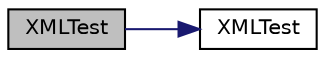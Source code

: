 digraph "XMLTest"
{
 // LATEX_PDF_SIZE
  edge [fontname="Helvetica",fontsize="10",labelfontname="Helvetica",labelfontsize="10"];
  node [fontname="Helvetica",fontsize="10",shape=record];
  rankdir="LR";
  Node1 [label="XMLTest",height=0.2,width=0.4,color="black", fillcolor="grey75", style="filled", fontcolor="black",tooltip=" "];
  Node1 -> Node2 [color="midnightblue",fontsize="10",style="solid"];
  Node2 [label="XMLTest",height=0.2,width=0.4,color="black", fillcolor="white", style="filled",URL="$xmltest_8cpp.html#ac459aa4ea0852ff75972ffc070d6b986",tooltip=" "];
}
